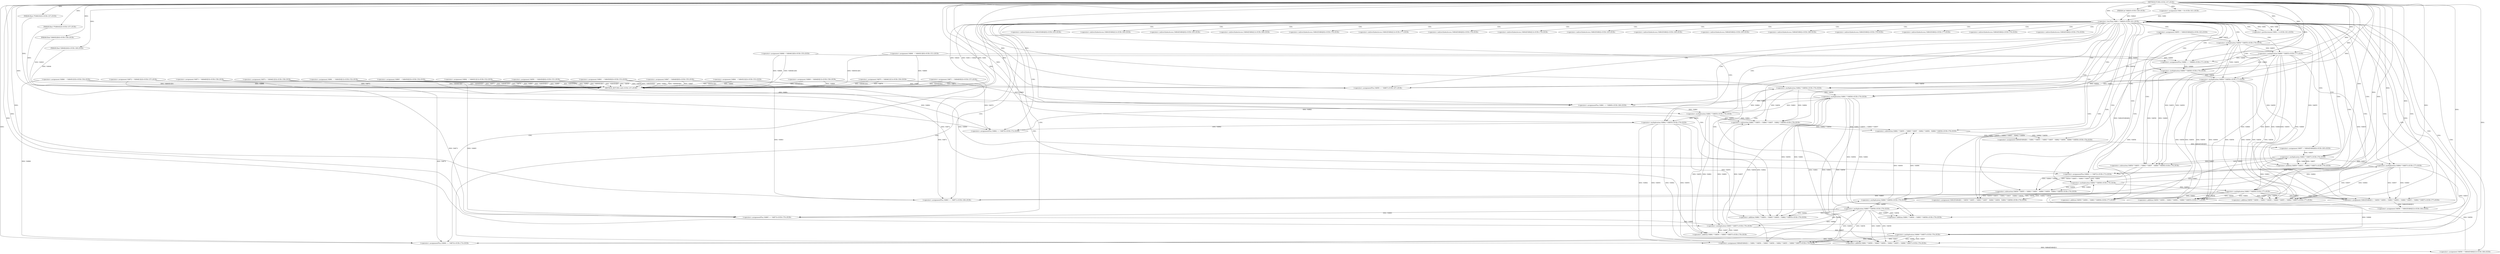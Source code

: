 
digraph "FUN8" {  

"1500" [label = "(METHOD,FUN8)<SUB>147</SUB>" ]

"1787" [label = "(METHOD_RETURN,void)<SUB>147</SUB>" ]

"1501" [label = "(PARAM,float (*VAR43)[2])<SUB>147</SUB>" ]

"1502" [label = "(PARAM,float (*VAR44)[2])<SUB>147</SUB>" ]

"1503" [label = "(PARAM,float VAR45[2][4])<SUB>148</SUB>" ]

"1504" [label = "(PARAM,float VAR46[2][4])<SUB>148</SUB>" ]

"1505" [label = "(PARAM,int VAR20)<SUB>149</SUB>" ]

"1509" [label = "(&lt;operator&gt;.assignment,VAR59  = VAR45[0][0])<SUB>151</SUB>" ]

"1516" [label = "(&lt;operator&gt;.assignment,VAR60  = VAR45[1][0])<SUB>151</SUB>" ]

"1525" [label = "(&lt;operator&gt;.assignment,VAR61  = VAR45[0][1])<SUB>152</SUB>" ]

"1532" [label = "(&lt;operator&gt;.assignment,VAR62  = VAR45[1][1])<SUB>152</SUB>" ]

"1541" [label = "(&lt;operator&gt;.assignment,VAR63  = VAR45[0][2])<SUB>153</SUB>" ]

"1548" [label = "(&lt;operator&gt;.assignment,VAR64  = VAR45[1][2])<SUB>153</SUB>" ]

"1557" [label = "(&lt;operator&gt;.assignment,VAR65  = VAR45[0][3])<SUB>154</SUB>" ]

"1564" [label = "(&lt;operator&gt;.assignment,VAR66  = VAR45[1][3])<SUB>154</SUB>" ]

"1573" [label = "(&lt;operator&gt;.assignment,VAR67 = VAR46[0][0])<SUB>155</SUB>" ]

"1580" [label = "(&lt;operator&gt;.assignment,VAR68 = VAR46[1][0])<SUB>155</SUB>" ]

"1589" [label = "(&lt;operator&gt;.assignment,VAR69 = VAR46[0][1])<SUB>156</SUB>" ]

"1596" [label = "(&lt;operator&gt;.assignment,VAR70 = VAR46[1][1])<SUB>156</SUB>" ]

"1605" [label = "(&lt;operator&gt;.assignment,VAR71 = VAR46[0][2])<SUB>157</SUB>" ]

"1612" [label = "(&lt;operator&gt;.assignment,VAR72 = VAR46[1][2])<SUB>157</SUB>" ]

"1621" [label = "(&lt;operator&gt;.assignment,VAR73 = VAR46[0][3])<SUB>158</SUB>" ]

"1628" [label = "(&lt;operator&gt;.assignment,VAR74 = VAR46[1][3])<SUB>158</SUB>" ]

"1641" [label = "(&lt;operator&gt;.lessThan,VAR4 &lt; VAR20)<SUB>161</SUB>" ]

"1644" [label = "(&lt;operator&gt;.postIncrement,VAR4++)<SUB>161</SUB>" ]

"1638" [label = "(&lt;operator&gt;.assignment,VAR4 = 0)<SUB>161</SUB>" ]

"1648" [label = "(&lt;operator&gt;.assignment,VAR55 = VAR43[VAR4][0])<SUB>163</SUB>" ]

"1656" [label = "(&lt;operator&gt;.assignment,VAR56 = VAR43[VAR4][1])<SUB>164</SUB>" ]

"1664" [label = "(&lt;operator&gt;.assignment,VAR57 = VAR44[VAR4][0])<SUB>165</SUB>" ]

"1672" [label = "(&lt;operator&gt;.assignment,VAR58 = VAR44[VAR4][1])<SUB>166</SUB>" ]

"1679" [label = "(&lt;operator&gt;.assignmentPlus,VAR59 += VAR67)<SUB>167</SUB>" ]

"1682" [label = "(&lt;operator&gt;.assignmentPlus,VAR61 += VAR69)<SUB>168</SUB>" ]

"1685" [label = "(&lt;operator&gt;.assignmentPlus,VAR63 += VAR71)<SUB>169</SUB>" ]

"1688" [label = "(&lt;operator&gt;.assignmentPlus,VAR65 += VAR73)<SUB>170</SUB>" ]

"1691" [label = "(&lt;operator&gt;.assignmentPlus,VAR60 += VAR68)<SUB>171</SUB>" ]

"1694" [label = "(&lt;operator&gt;.assignmentPlus,VAR62 += VAR70)<SUB>172</SUB>" ]

"1697" [label = "(&lt;operator&gt;.assignmentPlus,VAR64 += VAR72)<SUB>173</SUB>" ]

"1700" [label = "(&lt;operator&gt;.assignmentPlus,VAR66 += VAR74)<SUB>174</SUB>" ]

"1703" [label = "(&lt;operator&gt;.assignment,VAR43[VAR4][0] = VAR59 * VAR55 + VAR63 * VAR57 - VAR60 * VAR56 - VAR64 * VAR58)<SUB>176</SUB>" ]

"1724" [label = "(&lt;operator&gt;.assignment,VAR43[VAR4][1] = VAR59 * VAR56 + VAR63 * VAR58 + VAR60 * VAR55 + VAR64 * VAR57)<SUB>177</SUB>" ]

"1745" [label = "(&lt;operator&gt;.assignment,VAR44[VAR4][0] = VAR61 * VAR55 + VAR65 * VAR57 - VAR62 * VAR56 - VAR66 * VAR58)<SUB>178</SUB>" ]

"1766" [label = "(&lt;operator&gt;.assignment,VAR44[VAR4][1] = VAR61 * VAR56 + VAR65 * VAR58 + VAR62 * VAR55 + VAR66 * VAR57)<SUB>179</SUB>" ]

"1709" [label = "(&lt;operator&gt;.subtraction,VAR59 * VAR55 + VAR63 * VAR57 - VAR60 * VAR56 - VAR64 * VAR58)<SUB>176</SUB>" ]

"1730" [label = "(&lt;operator&gt;.addition,VAR59 * VAR56 + VAR63 * VAR58 + VAR60 * VAR55 + VAR64 * VAR57)<SUB>177</SUB>" ]

"1751" [label = "(&lt;operator&gt;.subtraction,VAR61 * VAR55 + VAR65 * VAR57 - VAR62 * VAR56 - VAR66 * VAR58)<SUB>178</SUB>" ]

"1772" [label = "(&lt;operator&gt;.addition,VAR61 * VAR56 + VAR65 * VAR58 + VAR62 * VAR55 + VAR66 * VAR57)<SUB>179</SUB>" ]

"1710" [label = "(&lt;operator&gt;.subtraction,VAR59 * VAR55 + VAR63 * VAR57 - VAR60 * VAR56)<SUB>176</SUB>" ]

"1721" [label = "(&lt;operator&gt;.multiplication,VAR64 * VAR58)<SUB>176</SUB>" ]

"1731" [label = "(&lt;operator&gt;.addition,VAR59 * VAR56 + VAR63 * VAR58 + VAR60 * VAR55)<SUB>177</SUB>" ]

"1742" [label = "(&lt;operator&gt;.multiplication,VAR64 * VAR57)<SUB>177</SUB>" ]

"1752" [label = "(&lt;operator&gt;.subtraction,VAR61 * VAR55 + VAR65 * VAR57 - VAR62 * VAR56)<SUB>178</SUB>" ]

"1763" [label = "(&lt;operator&gt;.multiplication,VAR66 * VAR58)<SUB>178</SUB>" ]

"1773" [label = "(&lt;operator&gt;.addition,VAR61 * VAR56 + VAR65 * VAR58 + VAR62 * VAR55)<SUB>179</SUB>" ]

"1784" [label = "(&lt;operator&gt;.multiplication,VAR66 * VAR57)<SUB>179</SUB>" ]

"1711" [label = "(&lt;operator&gt;.addition,VAR59 * VAR55 + VAR63 * VAR57)<SUB>176</SUB>" ]

"1718" [label = "(&lt;operator&gt;.multiplication,VAR60 * VAR56)<SUB>176</SUB>" ]

"1732" [label = "(&lt;operator&gt;.addition,VAR59 * VAR56 + VAR63 * VAR58)<SUB>177</SUB>" ]

"1739" [label = "(&lt;operator&gt;.multiplication,VAR60 * VAR55)<SUB>177</SUB>" ]

"1753" [label = "(&lt;operator&gt;.addition,VAR61 * VAR55 + VAR65 * VAR57)<SUB>178</SUB>" ]

"1760" [label = "(&lt;operator&gt;.multiplication,VAR62 * VAR56)<SUB>178</SUB>" ]

"1774" [label = "(&lt;operator&gt;.addition,VAR61 * VAR56 + VAR65 * VAR58)<SUB>179</SUB>" ]

"1781" [label = "(&lt;operator&gt;.multiplication,VAR62 * VAR55)<SUB>179</SUB>" ]

"1712" [label = "(&lt;operator&gt;.multiplication,VAR59 * VAR55)<SUB>176</SUB>" ]

"1715" [label = "(&lt;operator&gt;.multiplication,VAR63 * VAR57)<SUB>176</SUB>" ]

"1733" [label = "(&lt;operator&gt;.multiplication,VAR59 * VAR56)<SUB>177</SUB>" ]

"1736" [label = "(&lt;operator&gt;.multiplication,VAR63 * VAR58)<SUB>177</SUB>" ]

"1754" [label = "(&lt;operator&gt;.multiplication,VAR61 * VAR55)<SUB>178</SUB>" ]

"1757" [label = "(&lt;operator&gt;.multiplication,VAR65 * VAR57)<SUB>178</SUB>" ]

"1775" [label = "(&lt;operator&gt;.multiplication,VAR61 * VAR56)<SUB>179</SUB>" ]

"1778" [label = "(&lt;operator&gt;.multiplication,VAR65 * VAR58)<SUB>179</SUB>" ]

"1650" [label = "(&lt;operator&gt;.indirectIndexAccess,VAR43[VAR4][0])<SUB>163</SUB>" ]

"1658" [label = "(&lt;operator&gt;.indirectIndexAccess,VAR43[VAR4][1])<SUB>164</SUB>" ]

"1666" [label = "(&lt;operator&gt;.indirectIndexAccess,VAR44[VAR4][0])<SUB>165</SUB>" ]

"1674" [label = "(&lt;operator&gt;.indirectIndexAccess,VAR44[VAR4][1])<SUB>166</SUB>" ]

"1704" [label = "(&lt;operator&gt;.indirectIndexAccess,VAR43[VAR4][0])<SUB>176</SUB>" ]

"1725" [label = "(&lt;operator&gt;.indirectIndexAccess,VAR43[VAR4][1])<SUB>177</SUB>" ]

"1746" [label = "(&lt;operator&gt;.indirectIndexAccess,VAR44[VAR4][0])<SUB>178</SUB>" ]

"1767" [label = "(&lt;operator&gt;.indirectIndexAccess,VAR44[VAR4][1])<SUB>179</SUB>" ]

"1651" [label = "(&lt;operator&gt;.indirectIndexAccess,VAR43[VAR4])<SUB>163</SUB>" ]

"1659" [label = "(&lt;operator&gt;.indirectIndexAccess,VAR43[VAR4])<SUB>164</SUB>" ]

"1667" [label = "(&lt;operator&gt;.indirectIndexAccess,VAR44[VAR4])<SUB>165</SUB>" ]

"1675" [label = "(&lt;operator&gt;.indirectIndexAccess,VAR44[VAR4])<SUB>166</SUB>" ]

"1705" [label = "(&lt;operator&gt;.indirectIndexAccess,VAR43[VAR4])<SUB>176</SUB>" ]

"1726" [label = "(&lt;operator&gt;.indirectIndexAccess,VAR43[VAR4])<SUB>177</SUB>" ]

"1747" [label = "(&lt;operator&gt;.indirectIndexAccess,VAR44[VAR4])<SUB>178</SUB>" ]

"1768" [label = "(&lt;operator&gt;.indirectIndexAccess,VAR44[VAR4])<SUB>179</SUB>" ]

  "1501" -> "1787"  [ label = "DDG: "] 

  "1502" -> "1787"  [ label = "DDG: "] 

  "1503" -> "1787"  [ label = "DDG: VAR45"] 

  "1504" -> "1787"  [ label = "DDG: VAR46"] 

  "1509" -> "1787"  [ label = "DDG: VAR59"] 

  "1509" -> "1787"  [ label = "DDG: VAR45[0][0]"] 

  "1516" -> "1787"  [ label = "DDG: VAR60"] 

  "1516" -> "1787"  [ label = "DDG: VAR45[1][0]"] 

  "1525" -> "1787"  [ label = "DDG: VAR61"] 

  "1525" -> "1787"  [ label = "DDG: VAR45[0][1]"] 

  "1532" -> "1787"  [ label = "DDG: VAR62"] 

  "1532" -> "1787"  [ label = "DDG: VAR45[1][1]"] 

  "1541" -> "1787"  [ label = "DDG: VAR63"] 

  "1541" -> "1787"  [ label = "DDG: VAR45[0][2]"] 

  "1548" -> "1787"  [ label = "DDG: VAR64"] 

  "1548" -> "1787"  [ label = "DDG: VAR45[1][2]"] 

  "1557" -> "1787"  [ label = "DDG: VAR65"] 

  "1557" -> "1787"  [ label = "DDG: VAR45[0][3]"] 

  "1564" -> "1787"  [ label = "DDG: VAR66"] 

  "1564" -> "1787"  [ label = "DDG: VAR45[1][3]"] 

  "1573" -> "1787"  [ label = "DDG: VAR67"] 

  "1573" -> "1787"  [ label = "DDG: VAR46[0][0]"] 

  "1580" -> "1787"  [ label = "DDG: VAR68"] 

  "1580" -> "1787"  [ label = "DDG: VAR46[1][0]"] 

  "1589" -> "1787"  [ label = "DDG: VAR69"] 

  "1589" -> "1787"  [ label = "DDG: VAR46[0][1]"] 

  "1596" -> "1787"  [ label = "DDG: VAR70"] 

  "1596" -> "1787"  [ label = "DDG: VAR46[1][1]"] 

  "1605" -> "1787"  [ label = "DDG: VAR71"] 

  "1605" -> "1787"  [ label = "DDG: VAR46[0][2]"] 

  "1612" -> "1787"  [ label = "DDG: VAR72"] 

  "1612" -> "1787"  [ label = "DDG: VAR46[1][2]"] 

  "1621" -> "1787"  [ label = "DDG: VAR73"] 

  "1621" -> "1787"  [ label = "DDG: VAR46[0][3]"] 

  "1628" -> "1787"  [ label = "DDG: VAR74"] 

  "1628" -> "1787"  [ label = "DDG: VAR46[1][3]"] 

  "1641" -> "1787"  [ label = "DDG: VAR4"] 

  "1641" -> "1787"  [ label = "DDG: VAR20"] 

  "1641" -> "1787"  [ label = "DDG: VAR4 &lt; VAR20"] 

  "1500" -> "1501"  [ label = "DDG: "] 

  "1500" -> "1502"  [ label = "DDG: "] 

  "1500" -> "1503"  [ label = "DDG: "] 

  "1500" -> "1504"  [ label = "DDG: "] 

  "1500" -> "1505"  [ label = "DDG: "] 

  "1500" -> "1638"  [ label = "DDG: "] 

  "1638" -> "1641"  [ label = "DDG: VAR4"] 

  "1644" -> "1641"  [ label = "DDG: VAR4"] 

  "1500" -> "1641"  [ label = "DDG: "] 

  "1505" -> "1641"  [ label = "DDG: VAR20"] 

  "1641" -> "1644"  [ label = "DDG: VAR4"] 

  "1500" -> "1644"  [ label = "DDG: "] 

  "1703" -> "1648"  [ label = "DDG: VAR43[VAR4][0]"] 

  "1724" -> "1656"  [ label = "DDG: VAR43[VAR4][1]"] 

  "1745" -> "1664"  [ label = "DDG: VAR44[VAR4][0]"] 

  "1766" -> "1672"  [ label = "DDG: VAR44[VAR4][1]"] 

  "1573" -> "1679"  [ label = "DDG: VAR67"] 

  "1500" -> "1679"  [ label = "DDG: "] 

  "1589" -> "1682"  [ label = "DDG: VAR69"] 

  "1500" -> "1682"  [ label = "DDG: "] 

  "1605" -> "1685"  [ label = "DDG: VAR71"] 

  "1500" -> "1685"  [ label = "DDG: "] 

  "1621" -> "1688"  [ label = "DDG: VAR73"] 

  "1500" -> "1688"  [ label = "DDG: "] 

  "1580" -> "1691"  [ label = "DDG: VAR68"] 

  "1500" -> "1691"  [ label = "DDG: "] 

  "1596" -> "1694"  [ label = "DDG: VAR70"] 

  "1500" -> "1694"  [ label = "DDG: "] 

  "1612" -> "1697"  [ label = "DDG: VAR72"] 

  "1500" -> "1697"  [ label = "DDG: "] 

  "1628" -> "1700"  [ label = "DDG: VAR74"] 

  "1500" -> "1700"  [ label = "DDG: "] 

  "1709" -> "1703"  [ label = "DDG: VAR59 * VAR55 + VAR63 * VAR57 - VAR60 * VAR56"] 

  "1709" -> "1703"  [ label = "DDG: VAR64 * VAR58"] 

  "1733" -> "1724"  [ label = "DDG: VAR59"] 

  "1733" -> "1724"  [ label = "DDG: VAR56"] 

  "1736" -> "1724"  [ label = "DDG: VAR63"] 

  "1736" -> "1724"  [ label = "DDG: VAR58"] 

  "1739" -> "1724"  [ label = "DDG: VAR60"] 

  "1739" -> "1724"  [ label = "DDG: VAR55"] 

  "1742" -> "1724"  [ label = "DDG: VAR64"] 

  "1742" -> "1724"  [ label = "DDG: VAR57"] 

  "1751" -> "1745"  [ label = "DDG: VAR61 * VAR55 + VAR65 * VAR57 - VAR62 * VAR56"] 

  "1751" -> "1745"  [ label = "DDG: VAR66 * VAR58"] 

  "1775" -> "1766"  [ label = "DDG: VAR61"] 

  "1775" -> "1766"  [ label = "DDG: VAR56"] 

  "1778" -> "1766"  [ label = "DDG: VAR65"] 

  "1778" -> "1766"  [ label = "DDG: VAR58"] 

  "1781" -> "1766"  [ label = "DDG: VAR62"] 

  "1781" -> "1766"  [ label = "DDG: VAR55"] 

  "1784" -> "1766"  [ label = "DDG: VAR66"] 

  "1784" -> "1766"  [ label = "DDG: VAR57"] 

  "1509" -> "1679"  [ label = "DDG: VAR59"] 

  "1733" -> "1679"  [ label = "DDG: VAR59"] 

  "1525" -> "1682"  [ label = "DDG: VAR61"] 

  "1775" -> "1682"  [ label = "DDG: VAR61"] 

  "1541" -> "1685"  [ label = "DDG: VAR63"] 

  "1736" -> "1685"  [ label = "DDG: VAR63"] 

  "1557" -> "1688"  [ label = "DDG: VAR65"] 

  "1778" -> "1688"  [ label = "DDG: VAR65"] 

  "1516" -> "1691"  [ label = "DDG: VAR60"] 

  "1739" -> "1691"  [ label = "DDG: VAR60"] 

  "1532" -> "1694"  [ label = "DDG: VAR62"] 

  "1781" -> "1694"  [ label = "DDG: VAR62"] 

  "1548" -> "1697"  [ label = "DDG: VAR64"] 

  "1742" -> "1697"  [ label = "DDG: VAR64"] 

  "1564" -> "1700"  [ label = "DDG: VAR66"] 

  "1784" -> "1700"  [ label = "DDG: VAR66"] 

  "1710" -> "1709"  [ label = "DDG: VAR59 * VAR55 + VAR63 * VAR57"] 

  "1710" -> "1709"  [ label = "DDG: VAR60 * VAR56"] 

  "1721" -> "1709"  [ label = "DDG: VAR64"] 

  "1721" -> "1709"  [ label = "DDG: VAR58"] 

  "1733" -> "1730"  [ label = "DDG: VAR59"] 

  "1733" -> "1730"  [ label = "DDG: VAR56"] 

  "1736" -> "1730"  [ label = "DDG: VAR63"] 

  "1736" -> "1730"  [ label = "DDG: VAR58"] 

  "1739" -> "1730"  [ label = "DDG: VAR60"] 

  "1739" -> "1730"  [ label = "DDG: VAR55"] 

  "1742" -> "1730"  [ label = "DDG: VAR64"] 

  "1742" -> "1730"  [ label = "DDG: VAR57"] 

  "1752" -> "1751"  [ label = "DDG: VAR61 * VAR55 + VAR65 * VAR57"] 

  "1752" -> "1751"  [ label = "DDG: VAR62 * VAR56"] 

  "1763" -> "1751"  [ label = "DDG: VAR66"] 

  "1763" -> "1751"  [ label = "DDG: VAR58"] 

  "1775" -> "1772"  [ label = "DDG: VAR61"] 

  "1775" -> "1772"  [ label = "DDG: VAR56"] 

  "1778" -> "1772"  [ label = "DDG: VAR65"] 

  "1778" -> "1772"  [ label = "DDG: VAR58"] 

  "1781" -> "1772"  [ label = "DDG: VAR62"] 

  "1781" -> "1772"  [ label = "DDG: VAR55"] 

  "1784" -> "1772"  [ label = "DDG: VAR66"] 

  "1784" -> "1772"  [ label = "DDG: VAR57"] 

  "1712" -> "1710"  [ label = "DDG: VAR59"] 

  "1712" -> "1710"  [ label = "DDG: VAR55"] 

  "1715" -> "1710"  [ label = "DDG: VAR63"] 

  "1715" -> "1710"  [ label = "DDG: VAR57"] 

  "1718" -> "1710"  [ label = "DDG: VAR60"] 

  "1718" -> "1710"  [ label = "DDG: VAR56"] 

  "1697" -> "1721"  [ label = "DDG: VAR64"] 

  "1500" -> "1721"  [ label = "DDG: "] 

  "1672" -> "1721"  [ label = "DDG: VAR58"] 

  "1733" -> "1731"  [ label = "DDG: VAR59"] 

  "1733" -> "1731"  [ label = "DDG: VAR56"] 

  "1736" -> "1731"  [ label = "DDG: VAR63"] 

  "1736" -> "1731"  [ label = "DDG: VAR58"] 

  "1739" -> "1731"  [ label = "DDG: VAR60"] 

  "1739" -> "1731"  [ label = "DDG: VAR55"] 

  "1721" -> "1742"  [ label = "DDG: VAR64"] 

  "1500" -> "1742"  [ label = "DDG: "] 

  "1715" -> "1742"  [ label = "DDG: VAR57"] 

  "1754" -> "1752"  [ label = "DDG: VAR61"] 

  "1754" -> "1752"  [ label = "DDG: VAR55"] 

  "1757" -> "1752"  [ label = "DDG: VAR65"] 

  "1757" -> "1752"  [ label = "DDG: VAR57"] 

  "1760" -> "1752"  [ label = "DDG: VAR62"] 

  "1760" -> "1752"  [ label = "DDG: VAR56"] 

  "1700" -> "1763"  [ label = "DDG: VAR66"] 

  "1500" -> "1763"  [ label = "DDG: "] 

  "1736" -> "1763"  [ label = "DDG: VAR58"] 

  "1775" -> "1773"  [ label = "DDG: VAR61"] 

  "1775" -> "1773"  [ label = "DDG: VAR56"] 

  "1778" -> "1773"  [ label = "DDG: VAR65"] 

  "1778" -> "1773"  [ label = "DDG: VAR58"] 

  "1781" -> "1773"  [ label = "DDG: VAR62"] 

  "1781" -> "1773"  [ label = "DDG: VAR55"] 

  "1763" -> "1784"  [ label = "DDG: VAR66"] 

  "1500" -> "1784"  [ label = "DDG: "] 

  "1757" -> "1784"  [ label = "DDG: VAR57"] 

  "1712" -> "1711"  [ label = "DDG: VAR59"] 

  "1712" -> "1711"  [ label = "DDG: VAR55"] 

  "1715" -> "1711"  [ label = "DDG: VAR63"] 

  "1715" -> "1711"  [ label = "DDG: VAR57"] 

  "1691" -> "1718"  [ label = "DDG: VAR60"] 

  "1500" -> "1718"  [ label = "DDG: "] 

  "1656" -> "1718"  [ label = "DDG: VAR56"] 

  "1733" -> "1732"  [ label = "DDG: VAR59"] 

  "1733" -> "1732"  [ label = "DDG: VAR56"] 

  "1736" -> "1732"  [ label = "DDG: VAR63"] 

  "1736" -> "1732"  [ label = "DDG: VAR58"] 

  "1718" -> "1739"  [ label = "DDG: VAR60"] 

  "1500" -> "1739"  [ label = "DDG: "] 

  "1712" -> "1739"  [ label = "DDG: VAR55"] 

  "1754" -> "1753"  [ label = "DDG: VAR61"] 

  "1754" -> "1753"  [ label = "DDG: VAR55"] 

  "1757" -> "1753"  [ label = "DDG: VAR65"] 

  "1757" -> "1753"  [ label = "DDG: VAR57"] 

  "1694" -> "1760"  [ label = "DDG: VAR62"] 

  "1500" -> "1760"  [ label = "DDG: "] 

  "1733" -> "1760"  [ label = "DDG: VAR56"] 

  "1775" -> "1774"  [ label = "DDG: VAR61"] 

  "1775" -> "1774"  [ label = "DDG: VAR56"] 

  "1778" -> "1774"  [ label = "DDG: VAR65"] 

  "1778" -> "1774"  [ label = "DDG: VAR58"] 

  "1760" -> "1781"  [ label = "DDG: VAR62"] 

  "1500" -> "1781"  [ label = "DDG: "] 

  "1754" -> "1781"  [ label = "DDG: VAR55"] 

  "1679" -> "1712"  [ label = "DDG: VAR59"] 

  "1500" -> "1712"  [ label = "DDG: "] 

  "1648" -> "1712"  [ label = "DDG: VAR55"] 

  "1685" -> "1715"  [ label = "DDG: VAR63"] 

  "1500" -> "1715"  [ label = "DDG: "] 

  "1664" -> "1715"  [ label = "DDG: VAR57"] 

  "1712" -> "1733"  [ label = "DDG: VAR59"] 

  "1500" -> "1733"  [ label = "DDG: "] 

  "1718" -> "1733"  [ label = "DDG: VAR56"] 

  "1715" -> "1736"  [ label = "DDG: VAR63"] 

  "1500" -> "1736"  [ label = "DDG: "] 

  "1721" -> "1736"  [ label = "DDG: VAR58"] 

  "1682" -> "1754"  [ label = "DDG: VAR61"] 

  "1500" -> "1754"  [ label = "DDG: "] 

  "1739" -> "1754"  [ label = "DDG: VAR55"] 

  "1688" -> "1757"  [ label = "DDG: VAR65"] 

  "1500" -> "1757"  [ label = "DDG: "] 

  "1742" -> "1757"  [ label = "DDG: VAR57"] 

  "1754" -> "1775"  [ label = "DDG: VAR61"] 

  "1500" -> "1775"  [ label = "DDG: "] 

  "1760" -> "1775"  [ label = "DDG: VAR56"] 

  "1757" -> "1778"  [ label = "DDG: VAR65"] 

  "1500" -> "1778"  [ label = "DDG: "] 

  "1763" -> "1778"  [ label = "DDG: VAR58"] 

  "1641" -> "1711"  [ label = "CDG: "] 

  "1641" -> "1730"  [ label = "CDG: "] 

  "1641" -> "1753"  [ label = "CDG: "] 

  "1641" -> "1712"  [ label = "CDG: "] 

  "1641" -> "1709"  [ label = "CDG: "] 

  "1641" -> "1710"  [ label = "CDG: "] 

  "1641" -> "1736"  [ label = "CDG: "] 

  "1641" -> "1659"  [ label = "CDG: "] 

  "1641" -> "1763"  [ label = "CDG: "] 

  "1641" -> "1675"  [ label = "CDG: "] 

  "1641" -> "1746"  [ label = "CDG: "] 

  "1641" -> "1648"  [ label = "CDG: "] 

  "1641" -> "1726"  [ label = "CDG: "] 

  "1641" -> "1773"  [ label = "CDG: "] 

  "1641" -> "1705"  [ label = "CDG: "] 

  "1641" -> "1781"  [ label = "CDG: "] 

  "1641" -> "1751"  [ label = "CDG: "] 

  "1641" -> "1742"  [ label = "CDG: "] 

  "1641" -> "1733"  [ label = "CDG: "] 

  "1641" -> "1747"  [ label = "CDG: "] 

  "1641" -> "1703"  [ label = "CDG: "] 

  "1641" -> "1664"  [ label = "CDG: "] 

  "1641" -> "1685"  [ label = "CDG: "] 

  "1641" -> "1732"  [ label = "CDG: "] 

  "1641" -> "1651"  [ label = "CDG: "] 

  "1641" -> "1694"  [ label = "CDG: "] 

  "1641" -> "1766"  [ label = "CDG: "] 

  "1641" -> "1724"  [ label = "CDG: "] 

  "1641" -> "1760"  [ label = "CDG: "] 

  "1641" -> "1767"  [ label = "CDG: "] 

  "1641" -> "1674"  [ label = "CDG: "] 

  "1641" -> "1768"  [ label = "CDG: "] 

  "1641" -> "1644"  [ label = "CDG: "] 

  "1641" -> "1721"  [ label = "CDG: "] 

  "1641" -> "1666"  [ label = "CDG: "] 

  "1641" -> "1672"  [ label = "CDG: "] 

  "1641" -> "1745"  [ label = "CDG: "] 

  "1641" -> "1691"  [ label = "CDG: "] 

  "1641" -> "1718"  [ label = "CDG: "] 

  "1641" -> "1688"  [ label = "CDG: "] 

  "1641" -> "1641"  [ label = "CDG: "] 

  "1641" -> "1774"  [ label = "CDG: "] 

  "1641" -> "1784"  [ label = "CDG: "] 

  "1641" -> "1757"  [ label = "CDG: "] 

  "1641" -> "1667"  [ label = "CDG: "] 

  "1641" -> "1715"  [ label = "CDG: "] 

  "1641" -> "1778"  [ label = "CDG: "] 

  "1641" -> "1739"  [ label = "CDG: "] 

  "1641" -> "1697"  [ label = "CDG: "] 

  "1641" -> "1679"  [ label = "CDG: "] 

  "1641" -> "1650"  [ label = "CDG: "] 

  "1641" -> "1731"  [ label = "CDG: "] 

  "1641" -> "1682"  [ label = "CDG: "] 

  "1641" -> "1754"  [ label = "CDG: "] 

  "1641" -> "1752"  [ label = "CDG: "] 

  "1641" -> "1725"  [ label = "CDG: "] 

  "1641" -> "1658"  [ label = "CDG: "] 

  "1641" -> "1704"  [ label = "CDG: "] 

  "1641" -> "1775"  [ label = "CDG: "] 

  "1641" -> "1656"  [ label = "CDG: "] 

  "1641" -> "1772"  [ label = "CDG: "] 

  "1641" -> "1700"  [ label = "CDG: "] 

}